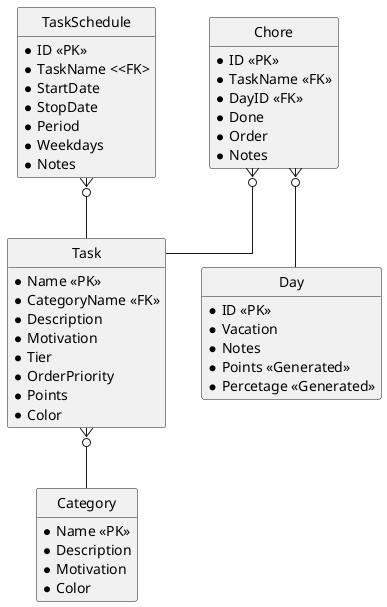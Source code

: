 @startuml

skinparam linetype ortho
hide circle
hide empty members

entity Category {
    * Name <<PK>>
    * Description
    * Motivation
    * Color
}

entity Task {
    * Name <<PK>>
    * CategoryName <<FK>>
    * Description
    * Motivation
    * Tier
    * OrderPriority
    * Points
    * Color
}

entity TaskSchedule {
    * ID <<PK>>
    * TaskName <<FK>
    * StartDate
    * StopDate
    * Period
    * Weekdays
    * Notes
}

entity Chore {
    * ID <<PK>>
    * TaskName <<FK>>
    * DayID <<FK>>
    * Done
    * Order
    * Notes
}

entity Day {
    * ID <<PK>>
    * Vacation
    * Notes
    * Points <<Generated>>
    * Percetage <<Generated>>
}

Chore }o-- Day
Chore }o-- Task
Task }o-- Category
TaskSchedule }o-- Task

@enduml
